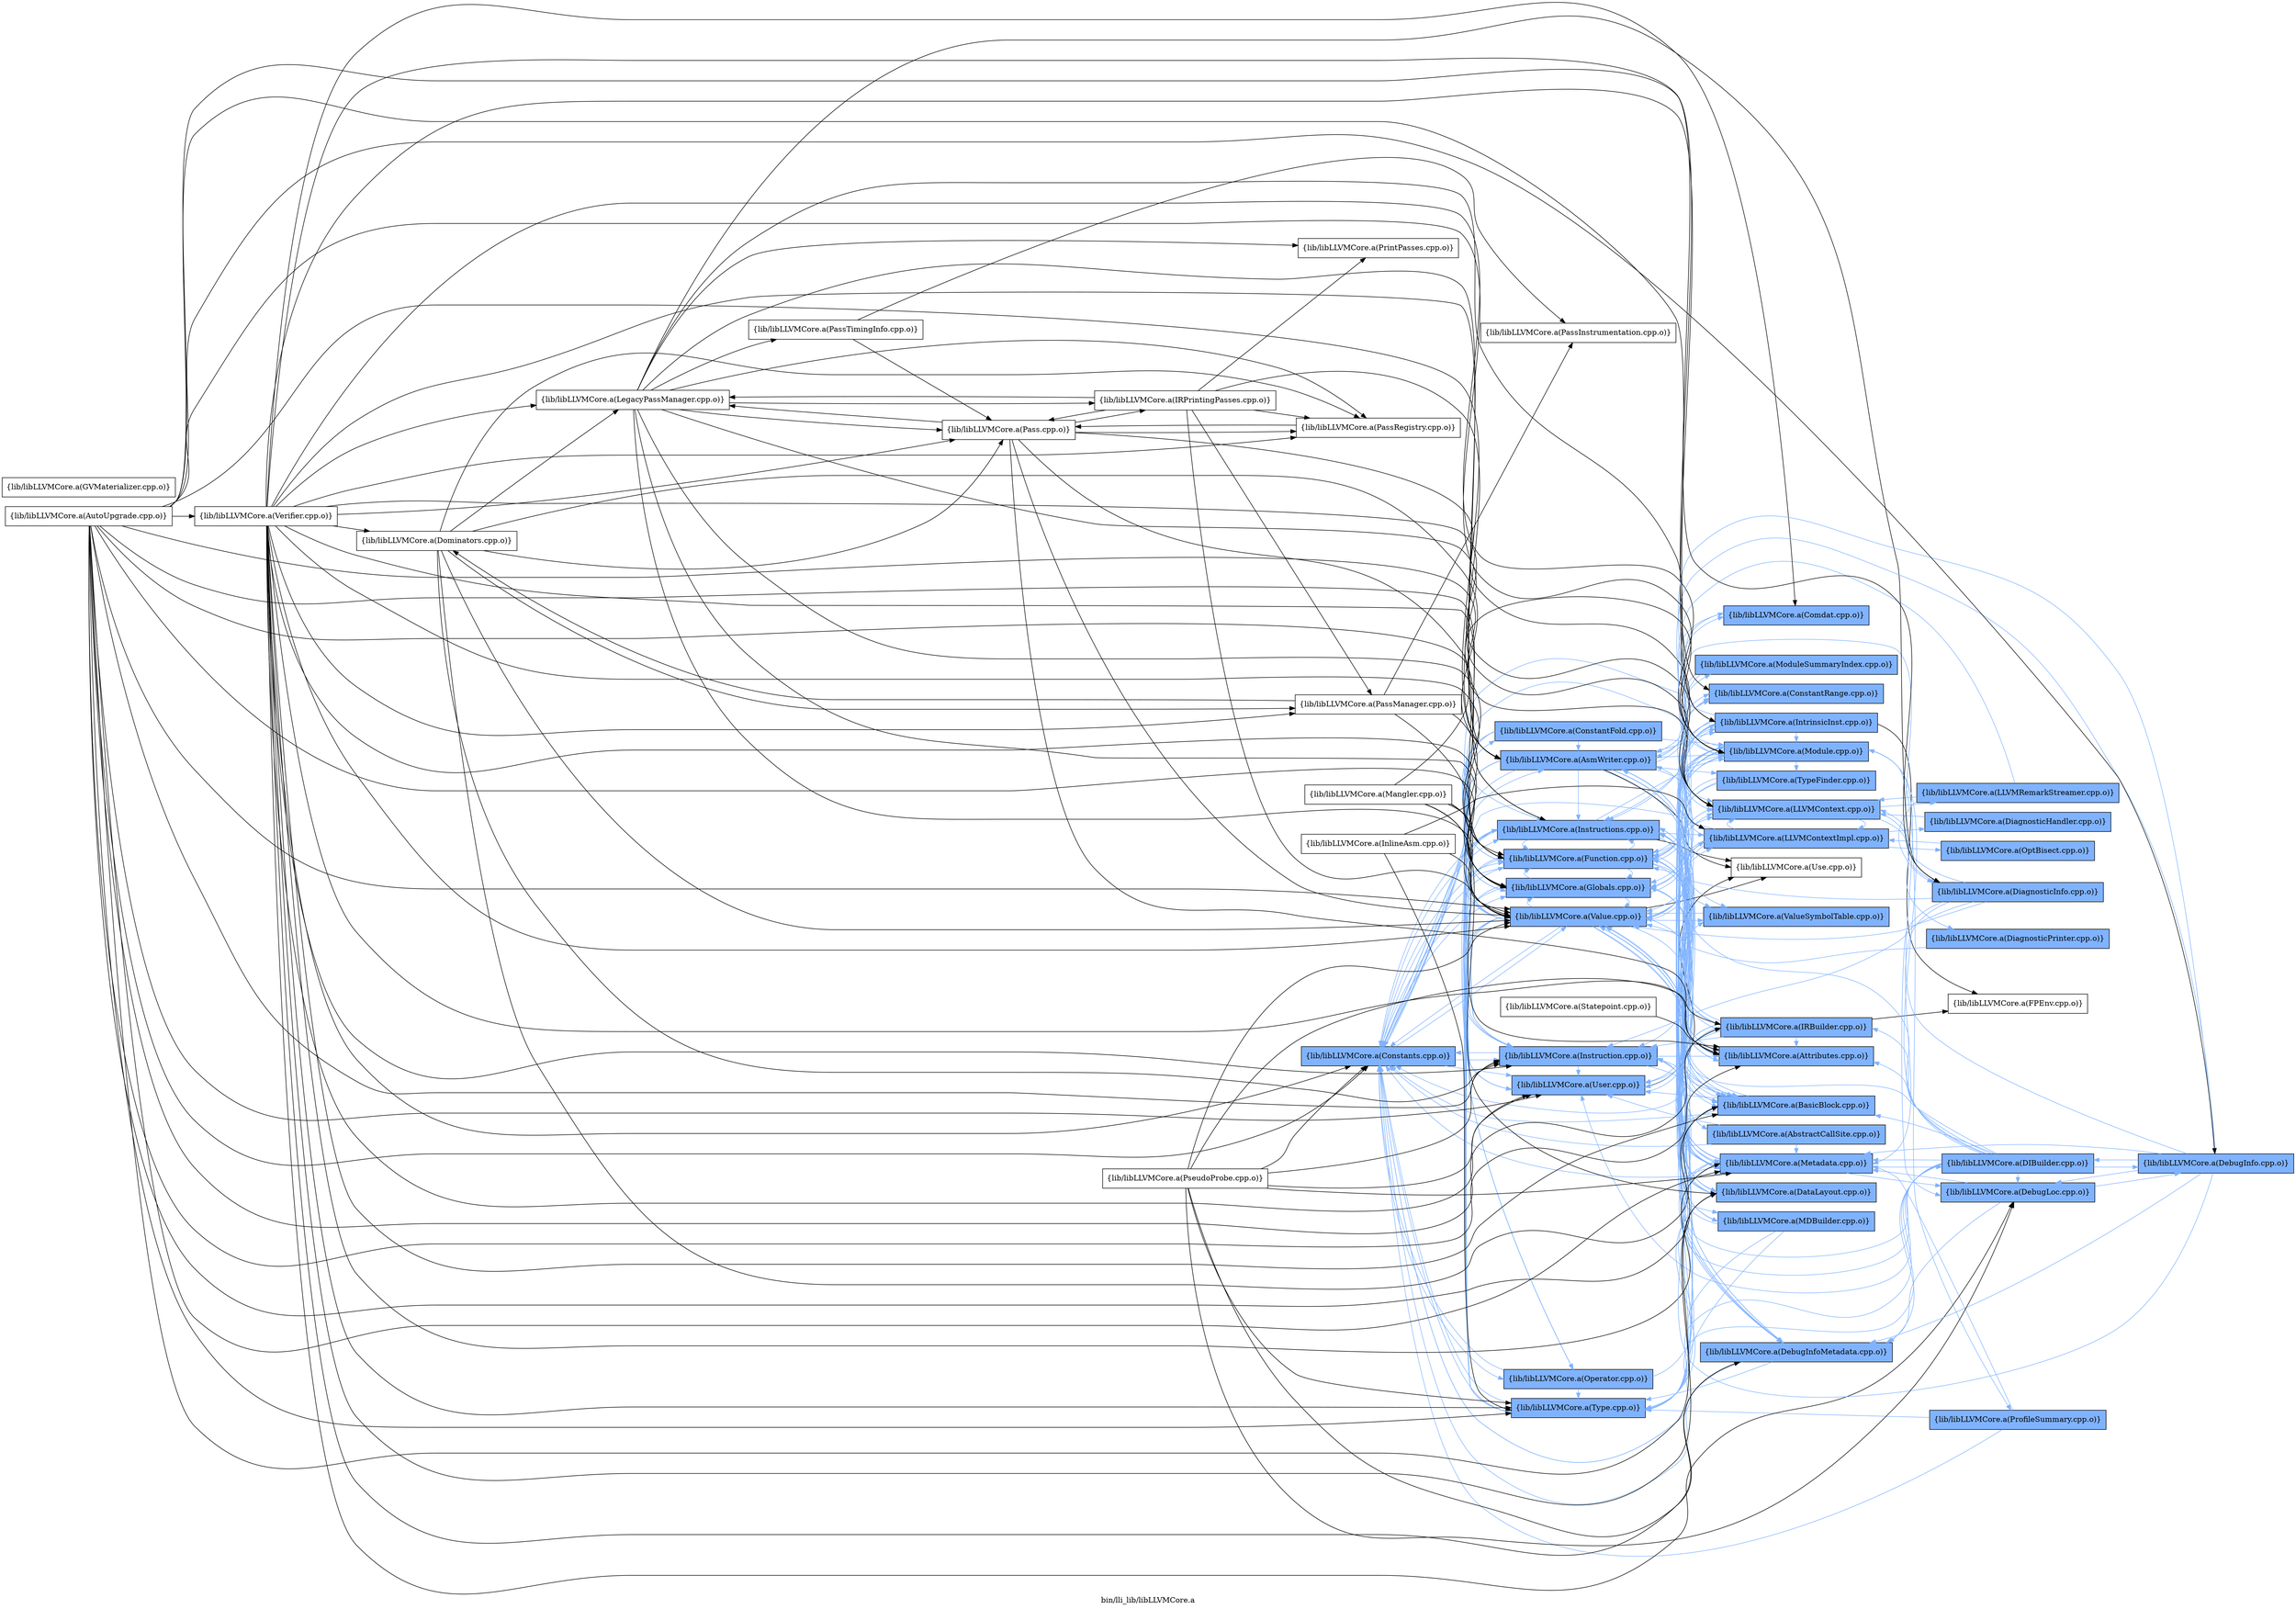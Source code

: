 digraph "bin/lli_lib/libLLVMCore.a" {
	label="bin/lli_lib/libLLVMCore.a";
	rankdir=LR;
	{ rank=same; Node0x55ba2eb01c28;  }
	{ rank=same; Node0x55ba2eb00fa8; Node0x55ba2eb02948; Node0x55ba2eb09608; Node0x55ba2eafd128; Node0x55ba2eafb3c8; Node0x55ba2eafa608; Node0x55ba2eae9268; Node0x55ba2eb04a68; Node0x55ba2eb06098; Node0x55ba2eb068b8;  }
	{ rank=same; Node0x55ba2eaeb518; Node0x55ba2eb000a8; Node0x55ba2eb04158; Node0x55ba2eb05148; Node0x55ba2eb04978; Node0x55ba2eafc598; Node0x55ba2eaf9988; Node0x55ba2eaf8c18; Node0x55ba2eae78c8; Node0x55ba2eaea6b8; Node0x55ba2eb0bf48; Node0x55ba2eb01ef8; Node0x55ba2eb057d8; Node0x55ba2eae98f8; Node0x55ba2eb05198; Node0x55ba2eb05878; Node0x55ba2eafc8b8; Node0x55ba2eaf8718;  }
	{ rank=same; Node0x55ba2eb09568; Node0x55ba2eafadd8; Node0x55ba2eb03258; Node0x55ba2eaf9348; Node0x55ba2eae8908; Node0x55ba2eb00d28; Node0x55ba2eb03e38; Node0x55ba2eae9128; Node0x55ba2eae9ee8;  }
	{ rank=same; Node0x55ba2eb01c28;  }
	{ rank=same; Node0x55ba2eb00fa8; Node0x55ba2eb02948; Node0x55ba2eb09608; Node0x55ba2eafd128; Node0x55ba2eafb3c8; Node0x55ba2eafa608; Node0x55ba2eae9268; Node0x55ba2eb04a68; Node0x55ba2eb06098; Node0x55ba2eb068b8;  }
	{ rank=same; Node0x55ba2eaeb518; Node0x55ba2eb000a8; Node0x55ba2eb04158; Node0x55ba2eb05148; Node0x55ba2eb04978; Node0x55ba2eafc598; Node0x55ba2eaf9988; Node0x55ba2eaf8c18; Node0x55ba2eae78c8; Node0x55ba2eaea6b8; Node0x55ba2eb0bf48; Node0x55ba2eb01ef8; Node0x55ba2eb057d8; Node0x55ba2eae98f8; Node0x55ba2eb05198; Node0x55ba2eb05878; Node0x55ba2eafc8b8; Node0x55ba2eaf8718;  }
	{ rank=same; Node0x55ba2eb09568; Node0x55ba2eafadd8; Node0x55ba2eb03258; Node0x55ba2eaf9348; Node0x55ba2eae8908; Node0x55ba2eb00d28; Node0x55ba2eb03e38; Node0x55ba2eae9128; Node0x55ba2eae9ee8;  }

	Node0x55ba2eb01c28 [shape=record,shape=box,group=1,style=filled,fillcolor="0.600000 0.5 1",label="{lib/libLLVMCore.a(Constants.cpp.o)}"];
	Node0x55ba2eb01c28 -> Node0x55ba2eb00fa8[color="0.600000 0.5 1"];
	Node0x55ba2eb01c28 -> Node0x55ba2eb02948[color="0.600000 0.5 1"];
	Node0x55ba2eb01c28 -> Node0x55ba2eb09608[color="0.600000 0.5 1"];
	Node0x55ba2eb01c28 -> Node0x55ba2eafd128[color="0.600000 0.5 1"];
	Node0x55ba2eb01c28 -> Node0x55ba2eafb3c8[color="0.600000 0.5 1"];
	Node0x55ba2eb01c28 -> Node0x55ba2eafa608[color="0.600000 0.5 1"];
	Node0x55ba2eb01c28 -> Node0x55ba2eae9268[color="0.600000 0.5 1"];
	Node0x55ba2eb01c28 -> Node0x55ba2eb04a68[color="0.600000 0.5 1"];
	Node0x55ba2eb01c28 -> Node0x55ba2eb06098[color="0.600000 0.5 1"];
	Node0x55ba2eb01c28 -> Node0x55ba2eb068b8[color="0.600000 0.5 1"];
	Node0x55ba2eb000a8 [shape=record,shape=box,group=1,style=filled,fillcolor="0.600000 0.5 1",label="{lib/libLLVMCore.a(DataLayout.cpp.o)}"];
	Node0x55ba2eb000a8 -> Node0x55ba2eafd128[color="0.600000 0.5 1"];
	Node0x55ba2eb000a8 -> Node0x55ba2eaeb518[color="0.600000 0.5 1"];
	Node0x55ba2eb000a8 -> Node0x55ba2eb04a68[color="0.600000 0.5 1"];
	Node0x55ba2eb02948 [shape=record,shape=box,group=1,style=filled,fillcolor="0.600000 0.5 1",label="{lib/libLLVMCore.a(Function.cpp.o)}"];
	Node0x55ba2eb02948 -> Node0x55ba2eb01c28[color="0.600000 0.5 1"];
	Node0x55ba2eb02948 -> Node0x55ba2eb000a8[color="0.600000 0.5 1"];
	Node0x55ba2eb02948 -> Node0x55ba2eb04158[color="0.600000 0.5 1"];
	Node0x55ba2eb02948 -> Node0x55ba2eb05148[color="0.600000 0.5 1"];
	Node0x55ba2eb02948 -> Node0x55ba2eb04978[color="0.600000 0.5 1"];
	Node0x55ba2eb02948 -> Node0x55ba2eafc598[color="0.600000 0.5 1"];
	Node0x55ba2eb02948 -> Node0x55ba2eafd128[color="0.600000 0.5 1"];
	Node0x55ba2eb02948 -> Node0x55ba2eafa608[color="0.600000 0.5 1"];
	Node0x55ba2eb02948 -> Node0x55ba2eaf9988[color="0.600000 0.5 1"];
	Node0x55ba2eb02948 -> Node0x55ba2eaf8c18[color="0.600000 0.5 1"];
	Node0x55ba2eb02948 -> Node0x55ba2eae78c8[color="0.600000 0.5 1"];
	Node0x55ba2eb02948 -> Node0x55ba2eaea6b8[color="0.600000 0.5 1"];
	Node0x55ba2eb02948 -> Node0x55ba2eaeb518[color="0.600000 0.5 1"];
	Node0x55ba2eb02948 -> Node0x55ba2eb04a68[color="0.600000 0.5 1"];
	Node0x55ba2eb02948 -> Node0x55ba2eb06098[color="0.600000 0.5 1"];
	Node0x55ba2eb02948 -> Node0x55ba2eb068b8[color="0.600000 0.5 1"];
	Node0x55ba2eb02948 -> Node0x55ba2eb0bf48[color="0.600000 0.5 1"];
	Node0x55ba2eb09608 [shape=record,shape=box,group=1,style=filled,fillcolor="0.600000 0.5 1",label="{lib/libLLVMCore.a(AsmWriter.cpp.o)}"];
	Node0x55ba2eb09608 -> Node0x55ba2eb01ef8[color="0.600000 0.5 1"];
	Node0x55ba2eb09608 -> Node0x55ba2eb01c28[color="0.600000 0.5 1"];
	Node0x55ba2eb09608 -> Node0x55ba2eb04158[color="0.600000 0.5 1"];
	Node0x55ba2eb09608 -> Node0x55ba2eb02948[color="0.600000 0.5 1"];
	Node0x55ba2eb09608 -> Node0x55ba2eb05148[color="0.600000 0.5 1"];
	Node0x55ba2eb09608 -> Node0x55ba2eb04978[color="0.600000 0.5 1"];
	Node0x55ba2eb09608 -> Node0x55ba2eb057d8[color="0.600000 0.5 1"];
	Node0x55ba2eb09608 -> Node0x55ba2eafd128[color="0.600000 0.5 1"];
	Node0x55ba2eb09608 -> Node0x55ba2eafb3c8[color="0.600000 0.5 1"];
	Node0x55ba2eb09608 -> Node0x55ba2eafa608[color="0.600000 0.5 1"];
	Node0x55ba2eb09608 -> Node0x55ba2eaf9988[color="0.600000 0.5 1"];
	Node0x55ba2eb09608 -> Node0x55ba2eaf8c18[color="0.600000 0.5 1"];
	Node0x55ba2eb09608 -> Node0x55ba2eaea6b8[color="0.600000 0.5 1"];
	Node0x55ba2eb09608 -> Node0x55ba2eaeb518[color="0.600000 0.5 1"];
	Node0x55ba2eb09608 -> Node0x55ba2eae98f8[color="0.600000 0.5 1"];
	Node0x55ba2eb09608 -> Node0x55ba2eae9268[color="0.600000 0.5 1"];
	Node0x55ba2eb09608 -> Node0x55ba2eb04a68[color="0.600000 0.5 1"];
	Node0x55ba2eb09608 -> Node0x55ba2eb05198[color="0.600000 0.5 1"];
	Node0x55ba2eb09608 -> Node0x55ba2eb05878;
	Node0x55ba2eb09608 -> Node0x55ba2eb06098[color="0.600000 0.5 1"];
	Node0x55ba2eb09608 -> Node0x55ba2eb068b8[color="0.600000 0.5 1"];
	Node0x55ba2eb04978 [shape=record,shape=box,group=1,style=filled,fillcolor="0.600000 0.5 1",label="{lib/libLLVMCore.a(BasicBlock.cpp.o)}"];
	Node0x55ba2eb04978 -> Node0x55ba2eb01c28[color="0.600000 0.5 1"];
	Node0x55ba2eb04978 -> Node0x55ba2eafb3c8[color="0.600000 0.5 1"];
	Node0x55ba2eb04978 -> Node0x55ba2eafa608[color="0.600000 0.5 1"];
	Node0x55ba2eb04978 -> Node0x55ba2eaea6b8[color="0.600000 0.5 1"];
	Node0x55ba2eb04978 -> Node0x55ba2eb04a68[color="0.600000 0.5 1"];
	Node0x55ba2eb04978 -> Node0x55ba2eb06098[color="0.600000 0.5 1"];
	Node0x55ba2eb04978 -> Node0x55ba2eb068b8[color="0.600000 0.5 1"];
	Node0x55ba2eb04978 -> Node0x55ba2eb0bf48[color="0.600000 0.5 1"];
	Node0x55ba2eafd128 [shape=record,shape=box,group=1,style=filled,fillcolor="0.600000 0.5 1",label="{lib/libLLVMCore.a(Globals.cpp.o)}"];
	Node0x55ba2eafd128 -> Node0x55ba2eb01ef8[color="0.600000 0.5 1"];
	Node0x55ba2eafd128 -> Node0x55ba2eb01c28[color="0.600000 0.5 1"];
	Node0x55ba2eafd128 -> Node0x55ba2eb02948[color="0.600000 0.5 1"];
	Node0x55ba2eafd128 -> Node0x55ba2eaea6b8[color="0.600000 0.5 1"];
	Node0x55ba2eafd128 -> Node0x55ba2eaeb518[color="0.600000 0.5 1"];
	Node0x55ba2eafd128 -> Node0x55ba2eb04a68[color="0.600000 0.5 1"];
	Node0x55ba2eafd128 -> Node0x55ba2eb06098[color="0.600000 0.5 1"];
	Node0x55ba2eafd128 -> Node0x55ba2eb068b8[color="0.600000 0.5 1"];
	Node0x55ba2eafc8b8 [shape=record,shape=box,group=1,style=filled,fillcolor="0.600000 0.5 1",label="{lib/libLLVMCore.a(IRBuilder.cpp.o)}"];
	Node0x55ba2eafc8b8 -> Node0x55ba2eb01c28[color="0.600000 0.5 1"];
	Node0x55ba2eafc8b8 -> Node0x55ba2eb000a8[color="0.600000 0.5 1"];
	Node0x55ba2eafc8b8 -> Node0x55ba2eb02948[color="0.600000 0.5 1"];
	Node0x55ba2eafc8b8 -> Node0x55ba2eb05148[color="0.600000 0.5 1"];
	Node0x55ba2eafc8b8 -> Node0x55ba2eb04978[color="0.600000 0.5 1"];
	Node0x55ba2eafc8b8 -> Node0x55ba2eafd128[color="0.600000 0.5 1"];
	Node0x55ba2eafc8b8 -> Node0x55ba2eafadd8;
	Node0x55ba2eafc8b8 -> Node0x55ba2eafb3c8[color="0.600000 0.5 1"];
	Node0x55ba2eafc8b8 -> Node0x55ba2eafa608[color="0.600000 0.5 1"];
	Node0x55ba2eafc8b8 -> Node0x55ba2eaea6b8[color="0.600000 0.5 1"];
	Node0x55ba2eafc8b8 -> Node0x55ba2eb04a68[color="0.600000 0.5 1"];
	Node0x55ba2eafc8b8 -> Node0x55ba2eb06098[color="0.600000 0.5 1"];
	Node0x55ba2eafc8b8 -> Node0x55ba2eb068b8[color="0.600000 0.5 1"];
	Node0x55ba2eafa608 [shape=record,shape=box,group=1,style=filled,fillcolor="0.600000 0.5 1",label="{lib/libLLVMCore.a(Instructions.cpp.o)}"];
	Node0x55ba2eafa608 -> Node0x55ba2eb01c28[color="0.600000 0.5 1"];
	Node0x55ba2eafa608 -> Node0x55ba2eb000a8[color="0.600000 0.5 1"];
	Node0x55ba2eafa608 -> Node0x55ba2eb02948[color="0.600000 0.5 1"];
	Node0x55ba2eafa608 -> Node0x55ba2eb05148[color="0.600000 0.5 1"];
	Node0x55ba2eafa608 -> Node0x55ba2eb04978[color="0.600000 0.5 1"];
	Node0x55ba2eafa608 -> Node0x55ba2eafc8b8[color="0.600000 0.5 1"];
	Node0x55ba2eafa608 -> Node0x55ba2eafb3c8[color="0.600000 0.5 1"];
	Node0x55ba2eafa608 -> Node0x55ba2eaf8718[color="0.600000 0.5 1"];
	Node0x55ba2eafa608 -> Node0x55ba2eae78c8[color="0.600000 0.5 1"];
	Node0x55ba2eafa608 -> Node0x55ba2eaea6b8[color="0.600000 0.5 1"];
	Node0x55ba2eafa608 -> Node0x55ba2eaeb518[color="0.600000 0.5 1"];
	Node0x55ba2eafa608 -> Node0x55ba2eae9268[color="0.600000 0.5 1"];
	Node0x55ba2eafa608 -> Node0x55ba2eb04a68[color="0.600000 0.5 1"];
	Node0x55ba2eafa608 -> Node0x55ba2eb05878;
	Node0x55ba2eafa608 -> Node0x55ba2eb06098[color="0.600000 0.5 1"];
	Node0x55ba2eafa608 -> Node0x55ba2eb068b8[color="0.600000 0.5 1"];
	Node0x55ba2eaf8c18 [shape=record,shape=box,group=1,style=filled,fillcolor="0.600000 0.5 1",label="{lib/libLLVMCore.a(LLVMContext.cpp.o)}"];
	Node0x55ba2eaf8c18 -> Node0x55ba2eb03258[color="0.600000 0.5 1"];
	Node0x55ba2eaf8c18 -> Node0x55ba2eaf9348[color="0.600000 0.5 1"];
	Node0x55ba2eaf8c18 -> Node0x55ba2eaf8718[color="0.600000 0.5 1"];
	Node0x55ba2eaf8c18 -> Node0x55ba2eae8908[color="0.600000 0.5 1"];
	Node0x55ba2eaea6b8 [shape=record,shape=box,group=1,style=filled,fillcolor="0.600000 0.5 1",label="{lib/libLLVMCore.a(Metadata.cpp.o)}"];
	Node0x55ba2eaea6b8 -> Node0x55ba2eb01ef8[color="0.600000 0.5 1"];
	Node0x55ba2eaea6b8 -> Node0x55ba2eb01c28[color="0.600000 0.5 1"];
	Node0x55ba2eaea6b8 -> Node0x55ba2eb00d28[color="0.600000 0.5 1"];
	Node0x55ba2eaea6b8 -> Node0x55ba2eb04158[color="0.600000 0.5 1"];
	Node0x55ba2eaea6b8 -> Node0x55ba2eb03e38[color="0.600000 0.5 1"];
	Node0x55ba2eaea6b8 -> Node0x55ba2eb09608[color="0.600000 0.5 1"];
	Node0x55ba2eaea6b8 -> Node0x55ba2eaf8c18[color="0.600000 0.5 1"];
	Node0x55ba2eaea6b8 -> Node0x55ba2eaf8718[color="0.600000 0.5 1"];
	Node0x55ba2eaea6b8 -> Node0x55ba2eae78c8[color="0.600000 0.5 1"];
	Node0x55ba2eaea6b8 -> Node0x55ba2eaeb518[color="0.600000 0.5 1"];
	Node0x55ba2eaea6b8 -> Node0x55ba2eb04a68[color="0.600000 0.5 1"];
	Node0x55ba2eaea6b8 -> Node0x55ba2eb068b8[color="0.600000 0.5 1"];
	Node0x55ba2eaeb518 [shape=record,shape=box,group=1,style=filled,fillcolor="0.600000 0.5 1",label="{lib/libLLVMCore.a(Module.cpp.o)}"];
	Node0x55ba2eaeb518 -> Node0x55ba2eb01c28[color="0.600000 0.5 1"];
	Node0x55ba2eaeb518 -> Node0x55ba2eb000a8[color="0.600000 0.5 1"];
	Node0x55ba2eaeb518 -> Node0x55ba2eb02948[color="0.600000 0.5 1"];
	Node0x55ba2eaeb518 -> Node0x55ba2eb057d8[color="0.600000 0.5 1"];
	Node0x55ba2eaeb518 -> Node0x55ba2eafd128[color="0.600000 0.5 1"];
	Node0x55ba2eaeb518 -> Node0x55ba2eaf8c18[color="0.600000 0.5 1"];
	Node0x55ba2eaeb518 -> Node0x55ba2eaea6b8[color="0.600000 0.5 1"];
	Node0x55ba2eaeb518 -> Node0x55ba2eb09568[color="0.600000 0.5 1"];
	Node0x55ba2eaeb518 -> Node0x55ba2eb04a68[color="0.600000 0.5 1"];
	Node0x55ba2eaeb518 -> Node0x55ba2eb05198[color="0.600000 0.5 1"];
	Node0x55ba2eaeb518 -> Node0x55ba2eb06098[color="0.600000 0.5 1"];
	Node0x55ba2eaeb518 -> Node0x55ba2eb068b8[color="0.600000 0.5 1"];
	Node0x55ba2eaeb518 -> Node0x55ba2eb0bf48[color="0.600000 0.5 1"];
	Node0x55ba2eb04a68 [shape=record,shape=box,group=1,style=filled,fillcolor="0.600000 0.5 1",label="{lib/libLLVMCore.a(Type.cpp.o)}"];
	Node0x55ba2eb04a68 -> Node0x55ba2eb01c28[color="0.600000 0.5 1"];
	Node0x55ba2eb06098 [shape=record,shape=box,group=1,style=filled,fillcolor="0.600000 0.5 1",label="{lib/libLLVMCore.a(User.cpp.o)}"];
	Node0x55ba2eb06098 -> Node0x55ba2eaf9988[color="0.600000 0.5 1"];
	Node0x55ba2eb06098 -> Node0x55ba2eb05878;
	Node0x55ba2eb068b8 [shape=record,shape=box,group=1,style=filled,fillcolor="0.600000 0.5 1",label="{lib/libLLVMCore.a(Value.cpp.o)}"];
	Node0x55ba2eb068b8 -> Node0x55ba2eb01c28[color="0.600000 0.5 1"];
	Node0x55ba2eb068b8 -> Node0x55ba2eb000a8[color="0.600000 0.5 1"];
	Node0x55ba2eb068b8 -> Node0x55ba2eb02948[color="0.600000 0.5 1"];
	Node0x55ba2eb068b8 -> Node0x55ba2eb05148[color="0.600000 0.5 1"];
	Node0x55ba2eb068b8 -> Node0x55ba2eb04978[color="0.600000 0.5 1"];
	Node0x55ba2eb068b8 -> Node0x55ba2eafd128[color="0.600000 0.5 1"];
	Node0x55ba2eb068b8 -> Node0x55ba2eafb3c8[color="0.600000 0.5 1"];
	Node0x55ba2eb068b8 -> Node0x55ba2eafa608[color="0.600000 0.5 1"];
	Node0x55ba2eb068b8 -> Node0x55ba2eaf8c18[color="0.600000 0.5 1"];
	Node0x55ba2eb068b8 -> Node0x55ba2eaf8718[color="0.600000 0.5 1"];
	Node0x55ba2eb068b8 -> Node0x55ba2eaea6b8[color="0.600000 0.5 1"];
	Node0x55ba2eb068b8 -> Node0x55ba2eae9268[color="0.600000 0.5 1"];
	Node0x55ba2eb068b8 -> Node0x55ba2eb04a68[color="0.600000 0.5 1"];
	Node0x55ba2eb068b8 -> Node0x55ba2eb05878;
	Node0x55ba2eb068b8 -> Node0x55ba2eb06098[color="0.600000 0.5 1"];
	Node0x55ba2eb068b8 -> Node0x55ba2eb0bf48[color="0.600000 0.5 1"];
	Node0x55ba2eb0b778 [shape=record,shape=box,group=0,label="{lib/libLLVMCore.a(Verifier.cpp.o)}"];
	Node0x55ba2eb0b778 -> Node0x55ba2eb01ef8;
	Node0x55ba2eb0b778 -> Node0x55ba2eb01c28;
	Node0x55ba2eb0b778 -> Node0x55ba2eb000a8;
	Node0x55ba2eb0b778 -> Node0x55ba2eb04158;
	Node0x55ba2eb0b778 -> Node0x55ba2eb03e38;
	Node0x55ba2eb0b778 -> Node0x55ba2eb02bc8;
	Node0x55ba2eb0b778 -> Node0x55ba2eb02948;
	Node0x55ba2eb0b778 -> Node0x55ba2eb09608;
	Node0x55ba2eb0b778 -> Node0x55ba2eb05148;
	Node0x55ba2eb0b778 -> Node0x55ba2eb04978;
	Node0x55ba2eb0b778 -> Node0x55ba2eb057d8;
	Node0x55ba2eb0b778 -> Node0x55ba2eafd128;
	Node0x55ba2eb0b778 -> Node0x55ba2eafb3c8;
	Node0x55ba2eb0b778 -> Node0x55ba2eafa608;
	Node0x55ba2eb0b778 -> Node0x55ba2eaf9988;
	Node0x55ba2eb0b778 -> Node0x55ba2eaf8c18;
	Node0x55ba2eb0b778 -> Node0x55ba2eae6c48;
	Node0x55ba2eb0b778 -> Node0x55ba2eaea6b8;
	Node0x55ba2eb0b778 -> Node0x55ba2eaeb518;
	Node0x55ba2eb0b778 -> Node0x55ba2eb0bae8;
	Node0x55ba2eb0b778 -> Node0x55ba2eaee268;
	Node0x55ba2eb0b778 -> Node0x55ba2eb07e98;
	Node0x55ba2eb0b778 -> Node0x55ba2eb04a68;
	Node0x55ba2eb0b778 -> Node0x55ba2eb06098;
	Node0x55ba2eb0b778 -> Node0x55ba2eb068b8;
	Node0x55ba2eb05148 [shape=record,shape=box,group=1,style=filled,fillcolor="0.600000 0.5 1",label="{lib/libLLVMCore.a(Attributes.cpp.o)}"];
	Node0x55ba2eb05148 -> Node0x55ba2eb02948[color="0.600000 0.5 1"];
	Node0x55ba2eb05148 -> Node0x55ba2eb09608[color="0.600000 0.5 1"];
	Node0x55ba2eae6c48 [shape=record,shape=box,group=0,label="{lib/libLLVMCore.a(LegacyPassManager.cpp.o)}"];
	Node0x55ba2eae6c48 -> Node0x55ba2eb03258;
	Node0x55ba2eae6c48 -> Node0x55ba2eb02948;
	Node0x55ba2eae6c48 -> Node0x55ba2eb09608;
	Node0x55ba2eae6c48 -> Node0x55ba2eafd128;
	Node0x55ba2eae6c48 -> Node0x55ba2eafbaf8;
	Node0x55ba2eae6c48 -> Node0x55ba2eaf8c18;
	Node0x55ba2eae6c48 -> Node0x55ba2eaeb518;
	Node0x55ba2eae6c48 -> Node0x55ba2eb0bae8;
	Node0x55ba2eae6c48 -> Node0x55ba2eb07e98;
	Node0x55ba2eae6c48 -> Node0x55ba2eb08578;
	Node0x55ba2eae6c48 -> Node0x55ba2eb08de8;
	Node0x55ba2eae6c48 -> Node0x55ba2eb068b8;
	Node0x55ba2eb0bae8 [shape=record,shape=box,group=0,label="{lib/libLLVMCore.a(Pass.cpp.o)}"];
	Node0x55ba2eb0bae8 -> Node0x55ba2eb02948;
	Node0x55ba2eb0bae8 -> Node0x55ba2eb05148;
	Node0x55ba2eb0bae8 -> Node0x55ba2eafbaf8;
	Node0x55ba2eb0bae8 -> Node0x55ba2eaf8c18;
	Node0x55ba2eb0bae8 -> Node0x55ba2eae6c48;
	Node0x55ba2eb0bae8 -> Node0x55ba2eb07e98;
	Node0x55ba2eb0bae8 -> Node0x55ba2eb068b8;
	Node0x55ba2eb07e98 [shape=record,shape=box,group=0,label="{lib/libLLVMCore.a(PassRegistry.cpp.o)}"];
	Node0x55ba2eb07e98 -> Node0x55ba2eb0bae8;
	Node0x55ba2eb04158 [shape=record,shape=box,group=1,style=filled,fillcolor="0.600000 0.5 1",label="{lib/libLLVMCore.a(DebugInfoMetadata.cpp.o)}"];
	Node0x55ba2eb04158 -> Node0x55ba2eb01c28[color="0.600000 0.5 1"];
	Node0x55ba2eb04158 -> Node0x55ba2eaf8c18[color="0.600000 0.5 1"];
	Node0x55ba2eb04158 -> Node0x55ba2eaf8718[color="0.600000 0.5 1"];
	Node0x55ba2eb04158 -> Node0x55ba2eaea6b8[color="0.600000 0.5 1"];
	Node0x55ba2eb04158 -> Node0x55ba2eb04a68[color="0.600000 0.5 1"];
	Node0x55ba2eb03e38 [shape=record,shape=box,group=1,style=filled,fillcolor="0.600000 0.5 1",label="{lib/libLLVMCore.a(DebugLoc.cpp.o)}"];
	Node0x55ba2eb03e38 -> Node0x55ba2eaffbf8[color="0.600000 0.5 1"];
	Node0x55ba2eb03e38 -> Node0x55ba2eb04158[color="0.600000 0.5 1"];
	Node0x55ba2eb03e38 -> Node0x55ba2eaea6b8[color="0.600000 0.5 1"];
	Node0x55ba2eb03258 [shape=record,shape=box,group=1,style=filled,fillcolor="0.600000 0.5 1",label="{lib/libLLVMCore.a(DiagnosticInfo.cpp.o)}"];
	Node0x55ba2eb03258 -> Node0x55ba2eb03e38[color="0.600000 0.5 1"];
	Node0x55ba2eb03258 -> Node0x55ba2eb02948[color="0.600000 0.5 1"];
	Node0x55ba2eb03258 -> Node0x55ba2eb09608[color="0.600000 0.5 1"];
	Node0x55ba2eb03258 -> Node0x55ba2eafb3c8[color="0.600000 0.5 1"];
	Node0x55ba2eb03258 -> Node0x55ba2eaf8c18[color="0.600000 0.5 1"];
	Node0x55ba2eb03258 -> Node0x55ba2eaea6b8[color="0.600000 0.5 1"];
	Node0x55ba2eb03258 -> Node0x55ba2eb068b8[color="0.600000 0.5 1"];
	Node0x55ba2eb02bc8 [shape=record,shape=box,group=0,label="{lib/libLLVMCore.a(Dominators.cpp.o)}"];
	Node0x55ba2eb02bc8 -> Node0x55ba2eb09608;
	Node0x55ba2eb02bc8 -> Node0x55ba2eb04978;
	Node0x55ba2eb02bc8 -> Node0x55ba2eafb3c8;
	Node0x55ba2eb02bc8 -> Node0x55ba2eae6c48;
	Node0x55ba2eb02bc8 -> Node0x55ba2eb0bae8;
	Node0x55ba2eb02bc8 -> Node0x55ba2eaee268;
	Node0x55ba2eb02bc8 -> Node0x55ba2eb07e98;
	Node0x55ba2eb02bc8 -> Node0x55ba2eb068b8;
	Node0x55ba2eb08de8 [shape=record,shape=box,group=0,label="{lib/libLLVMCore.a(PrintPasses.cpp.o)}"];
	Node0x55ba2eb08578 [shape=record,shape=box,group=0,label="{lib/libLLVMCore.a(PassTimingInfo.cpp.o)}"];
	Node0x55ba2eb08578 -> Node0x55ba2eb0bae8;
	Node0x55ba2eb08578 -> Node0x55ba2eb077b8;
	Node0x55ba2eafbaf8 [shape=record,shape=box,group=0,label="{lib/libLLVMCore.a(IRPrintingPasses.cpp.o)}"];
	Node0x55ba2eafbaf8 -> Node0x55ba2eb09608;
	Node0x55ba2eafbaf8 -> Node0x55ba2eae6c48;
	Node0x55ba2eafbaf8 -> Node0x55ba2eb0bae8;
	Node0x55ba2eafbaf8 -> Node0x55ba2eaee268;
	Node0x55ba2eafbaf8 -> Node0x55ba2eb07e98;
	Node0x55ba2eafbaf8 -> Node0x55ba2eb08de8;
	Node0x55ba2eafbaf8 -> Node0x55ba2eb068b8;
	Node0x55ba2eafb3c8 [shape=record,shape=box,group=1,style=filled,fillcolor="0.600000 0.5 1",label="{lib/libLLVMCore.a(Instruction.cpp.o)}"];
	Node0x55ba2eafb3c8 -> Node0x55ba2eb01c28[color="0.600000 0.5 1"];
	Node0x55ba2eafb3c8 -> Node0x55ba2eb05148[color="0.600000 0.5 1"];
	Node0x55ba2eafb3c8 -> Node0x55ba2eb04978[color="0.600000 0.5 1"];
	Node0x55ba2eafb3c8 -> Node0x55ba2eafa608[color="0.600000 0.5 1"];
	Node0x55ba2eafb3c8 -> Node0x55ba2eaea6b8[color="0.600000 0.5 1"];
	Node0x55ba2eafb3c8 -> Node0x55ba2eb06098[color="0.600000 0.5 1"];
	Node0x55ba2eafb3c8 -> Node0x55ba2eb068b8[color="0.600000 0.5 1"];
	Node0x55ba2eaf9988 [shape=record,shape=box,group=1,style=filled,fillcolor="0.600000 0.5 1",label="{lib/libLLVMCore.a(IntrinsicInst.cpp.o)}"];
	Node0x55ba2eaf9988 -> Node0x55ba2eb01c28[color="0.600000 0.5 1"];
	Node0x55ba2eaf9988 -> Node0x55ba2eb000a8[color="0.600000 0.5 1"];
	Node0x55ba2eaf9988 -> Node0x55ba2eb04158[color="0.600000 0.5 1"];
	Node0x55ba2eaf9988 -> Node0x55ba2eb04978[color="0.600000 0.5 1"];
	Node0x55ba2eaf9988 -> Node0x55ba2eafadd8;
	Node0x55ba2eaf9988 -> Node0x55ba2eafb3c8[color="0.600000 0.5 1"];
	Node0x55ba2eaf9988 -> Node0x55ba2eafa608[color="0.600000 0.5 1"];
	Node0x55ba2eaf9988 -> Node0x55ba2eaea6b8[color="0.600000 0.5 1"];
	Node0x55ba2eaf9988 -> Node0x55ba2eaeb518[color="0.600000 0.5 1"];
	Node0x55ba2eaf9988 -> Node0x55ba2eb04a68[color="0.600000 0.5 1"];
	Node0x55ba2eaf9988 -> Node0x55ba2eb06098[color="0.600000 0.5 1"];
	Node0x55ba2eaf9988 -> Node0x55ba2eb068b8[color="0.600000 0.5 1"];
	Node0x55ba2eae78c8 [shape=record,shape=box,group=1,style=filled,fillcolor="0.600000 0.5 1",label="{lib/libLLVMCore.a(MDBuilder.cpp.o)}"];
	Node0x55ba2eae78c8 -> Node0x55ba2eb01c28[color="0.600000 0.5 1"];
	Node0x55ba2eae78c8 -> Node0x55ba2eaea6b8[color="0.600000 0.5 1"];
	Node0x55ba2eae78c8 -> Node0x55ba2eb04a68[color="0.600000 0.5 1"];
	Node0x55ba2eae78c8 -> Node0x55ba2eb068b8[color="0.600000 0.5 1"];
	Node0x55ba2eae9268 [shape=record,shape=box,group=1,style=filled,fillcolor="0.600000 0.5 1",label="{lib/libLLVMCore.a(Operator.cpp.o)}"];
	Node0x55ba2eae9268 -> Node0x55ba2eb01c28[color="0.600000 0.5 1"];
	Node0x55ba2eae9268 -> Node0x55ba2eb000a8[color="0.600000 0.5 1"];
	Node0x55ba2eae9268 -> Node0x55ba2eb04a68[color="0.600000 0.5 1"];
	Node0x55ba2eaee268 [shape=record,shape=box,group=0,label="{lib/libLLVMCore.a(PassManager.cpp.o)}"];
	Node0x55ba2eaee268 -> Node0x55ba2eb02bc8;
	Node0x55ba2eaee268 -> Node0x55ba2eafd128;
	Node0x55ba2eaee268 -> Node0x55ba2eb077b8;
	Node0x55ba2eaee268 -> Node0x55ba2eb068b8;
	Node0x55ba2eb05878 [shape=record,shape=box,group=0,label="{lib/libLLVMCore.a(Use.cpp.o)}"];
	Node0x55ba2eb00d28 [shape=record,shape=box,group=1,style=filled,fillcolor="0.600000 0.5 1",label="{lib/libLLVMCore.a(DIBuilder.cpp.o)}"];
	Node0x55ba2eb00d28 -> Node0x55ba2eb01c28[color="0.600000 0.5 1"];
	Node0x55ba2eb00d28 -> Node0x55ba2eaffbf8[color="0.600000 0.5 1"];
	Node0x55ba2eb00d28 -> Node0x55ba2eb04158[color="0.600000 0.5 1"];
	Node0x55ba2eb00d28 -> Node0x55ba2eb03e38[color="0.600000 0.5 1"];
	Node0x55ba2eb00d28 -> Node0x55ba2eb02948[color="0.600000 0.5 1"];
	Node0x55ba2eb00d28 -> Node0x55ba2eb05148[color="0.600000 0.5 1"];
	Node0x55ba2eb00d28 -> Node0x55ba2eb04978[color="0.600000 0.5 1"];
	Node0x55ba2eb00d28 -> Node0x55ba2eafc8b8[color="0.600000 0.5 1"];
	Node0x55ba2eb00d28 -> Node0x55ba2eafb3c8[color="0.600000 0.5 1"];
	Node0x55ba2eb00d28 -> Node0x55ba2eafa608[color="0.600000 0.5 1"];
	Node0x55ba2eb00d28 -> Node0x55ba2eaea6b8[color="0.600000 0.5 1"];
	Node0x55ba2eb00d28 -> Node0x55ba2eaeb518[color="0.600000 0.5 1"];
	Node0x55ba2eb00d28 -> Node0x55ba2eb04a68[color="0.600000 0.5 1"];
	Node0x55ba2eb00d28 -> Node0x55ba2eb06098[color="0.600000 0.5 1"];
	Node0x55ba2eb00d28 -> Node0x55ba2eb068b8[color="0.600000 0.5 1"];
	Node0x55ba2eaeaed8 [shape=record,shape=box,group=0,label="{lib/libLLVMCore.a(Mangler.cpp.o)}"];
	Node0x55ba2eaeaed8 -> Node0x55ba2eb000a8;
	Node0x55ba2eaeaed8 -> Node0x55ba2eb02948;
	Node0x55ba2eaeaed8 -> Node0x55ba2eb05148;
	Node0x55ba2eaeaed8 -> Node0x55ba2eafd128;
	Node0x55ba2eaeaed8 -> Node0x55ba2eaeb518;
	Node0x55ba2eaeaed8 -> Node0x55ba2eb068b8;
	Node0x55ba2eb01ef8 [shape=record,shape=box,group=1,style=filled,fillcolor="0.600000 0.5 1",label="{lib/libLLVMCore.a(ConstantRange.cpp.o)}"];
	Node0x55ba2eb01ef8 -> Node0x55ba2eafa608[color="0.600000 0.5 1"];
	Node0x55ba2eb057d8 [shape=record,shape=box,group=1,style=filled,fillcolor="0.600000 0.5 1",label="{lib/libLLVMCore.a(Comdat.cpp.o)}"];
	Node0x55ba2eb057d8 -> Node0x55ba2eaeb518[color="0.600000 0.5 1"];
	Node0x55ba2eae98f8 [shape=record,shape=box,group=1,style=filled,fillcolor="0.600000 0.5 1",label="{lib/libLLVMCore.a(ModuleSummaryIndex.cpp.o)}"];
	Node0x55ba2eae98f8 -> Node0x55ba2eb09608[color="0.600000 0.5 1"];
	Node0x55ba2eae98f8 -> Node0x55ba2eb068b8[color="0.600000 0.5 1"];
	Node0x55ba2eb05198 [shape=record,shape=box,group=1,style=filled,fillcolor="0.600000 0.5 1",label="{lib/libLLVMCore.a(TypeFinder.cpp.o)}"];
	Node0x55ba2eb05198 -> Node0x55ba2eb02948[color="0.600000 0.5 1"];
	Node0x55ba2eb05198 -> Node0x55ba2eafd128[color="0.600000 0.5 1"];
	Node0x55ba2eb05198 -> Node0x55ba2eaea6b8[color="0.600000 0.5 1"];
	Node0x55ba2eb0bf48 [shape=record,shape=box,group=1,style=filled,fillcolor="0.600000 0.5 1",label="{lib/libLLVMCore.a(ValueSymbolTable.cpp.o)}"];
	Node0x55ba2eb0bf48 -> Node0x55ba2eb068b8[color="0.600000 0.5 1"];
	Node0x55ba2eb00fa8 [shape=record,shape=box,group=1,style=filled,fillcolor="0.600000 0.5 1",label="{lib/libLLVMCore.a(ConstantFold.cpp.o)}"];
	Node0x55ba2eb00fa8 -> Node0x55ba2eb01c28[color="0.600000 0.5 1"];
	Node0x55ba2eb00fa8 -> Node0x55ba2eb02948[color="0.600000 0.5 1"];
	Node0x55ba2eb00fa8 -> Node0x55ba2eb09608[color="0.600000 0.5 1"];
	Node0x55ba2eb00fa8 -> Node0x55ba2eafd128[color="0.600000 0.5 1"];
	Node0x55ba2eb00fa8 -> Node0x55ba2eafa608[color="0.600000 0.5 1"];
	Node0x55ba2eb00fa8 -> Node0x55ba2eaeb518[color="0.600000 0.5 1"];
	Node0x55ba2eb00fa8 -> Node0x55ba2eae9268[color="0.600000 0.5 1"];
	Node0x55ba2eb00fa8 -> Node0x55ba2eb04a68[color="0.600000 0.5 1"];
	Node0x55ba2eb00fa8 -> Node0x55ba2eb068b8[color="0.600000 0.5 1"];
	Node0x55ba2eaffbf8 [shape=record,shape=box,group=1,style=filled,fillcolor="0.600000 0.5 1",label="{lib/libLLVMCore.a(DebugInfo.cpp.o)}"];
	Node0x55ba2eaffbf8 -> Node0x55ba2eb00d28[color="0.600000 0.5 1"];
	Node0x55ba2eaffbf8 -> Node0x55ba2eb04158[color="0.600000 0.5 1"];
	Node0x55ba2eaffbf8 -> Node0x55ba2eb03e38[color="0.600000 0.5 1"];
	Node0x55ba2eaffbf8 -> Node0x55ba2eb02948[color="0.600000 0.5 1"];
	Node0x55ba2eaffbf8 -> Node0x55ba2eafb3c8[color="0.600000 0.5 1"];
	Node0x55ba2eaffbf8 -> Node0x55ba2eaea6b8[color="0.600000 0.5 1"];
	Node0x55ba2eaffbf8 -> Node0x55ba2eaeb518[color="0.600000 0.5 1"];
	Node0x55ba2eaffbf8 -> Node0x55ba2eb068b8[color="0.600000 0.5 1"];
	Node0x55ba2eaf8718 [shape=record,shape=box,group=1,style=filled,fillcolor="0.600000 0.5 1",label="{lib/libLLVMCore.a(LLVMContextImpl.cpp.o)}"];
	Node0x55ba2eaf8718 -> Node0x55ba2eb01c28[color="0.600000 0.5 1"];
	Node0x55ba2eaf8718 -> Node0x55ba2eb04158[color="0.600000 0.5 1"];
	Node0x55ba2eaf8718 -> Node0x55ba2eb09608[color="0.600000 0.5 1"];
	Node0x55ba2eaf8718 -> Node0x55ba2eaf8c18[color="0.600000 0.5 1"];
	Node0x55ba2eaf8718 -> Node0x55ba2eae9128[color="0.600000 0.5 1"];
	Node0x55ba2eaf8718 -> Node0x55ba2eaea6b8[color="0.600000 0.5 1"];
	Node0x55ba2eaf8718 -> Node0x55ba2eaeb518[color="0.600000 0.5 1"];
	Node0x55ba2eaf8718 -> Node0x55ba2eae9ee8[color="0.600000 0.5 1"];
	Node0x55ba2eaf8718 -> Node0x55ba2eb06098[color="0.600000 0.5 1"];
	Node0x55ba2eaf8718 -> Node0x55ba2eb068b8[color="0.600000 0.5 1"];
	Node0x55ba2eafc598 [shape=record,shape=box,group=1,style=filled,fillcolor="0.600000 0.5 1",label="{lib/libLLVMCore.a(AbstractCallSite.cpp.o)}"];
	Node0x55ba2eafc598 -> Node0x55ba2eb01c28[color="0.600000 0.5 1"];
	Node0x55ba2eafc598 -> Node0x55ba2eafa608[color="0.600000 0.5 1"];
	Node0x55ba2eafc598 -> Node0x55ba2eaea6b8[color="0.600000 0.5 1"];
	Node0x55ba2eafc598 -> Node0x55ba2eb06098[color="0.600000 0.5 1"];
	Node0x55ba2eafadd8 [shape=record,shape=box,group=0,label="{lib/libLLVMCore.a(FPEnv.cpp.o)}"];
	Node0x55ba2eaf9348 [shape=record,shape=box,group=1,style=filled,fillcolor="0.600000 0.5 1",label="{lib/libLLVMCore.a(DiagnosticPrinter.cpp.o)}"];
	Node0x55ba2eaf9348 -> Node0x55ba2eb068b8[color="0.600000 0.5 1"];
	Node0x55ba2eae8908 [shape=record,shape=box,group=1,style=filled,fillcolor="0.600000 0.5 1",label="{lib/libLLVMCore.a(LLVMRemarkStreamer.cpp.o)}"];
	Node0x55ba2eae8908 -> Node0x55ba2eb03258[color="0.600000 0.5 1"];
	Node0x55ba2eae8908 -> Node0x55ba2eaf8c18[color="0.600000 0.5 1"];
	Node0x55ba2eae8908 -> Node0x55ba2eb068b8[color="0.600000 0.5 1"];
	Node0x55ba2eae9128 [shape=record,shape=box,group=1,style=filled,fillcolor="0.600000 0.5 1",label="{lib/libLLVMCore.a(DiagnosticHandler.cpp.o)}"];
	Node0x55ba2eae9128 -> Node0x55ba2eaf8c18[color="0.600000 0.5 1"];
	Node0x55ba2eae9ee8 [shape=record,shape=box,group=1,style=filled,fillcolor="0.600000 0.5 1",label="{lib/libLLVMCore.a(OptBisect.cpp.o)}"];
	Node0x55ba2eae9ee8 -> Node0x55ba2eaf8718[color="0.600000 0.5 1"];
	Node0x55ba2eb09568 [shape=record,shape=box,group=1,style=filled,fillcolor="0.600000 0.5 1",label="{lib/libLLVMCore.a(ProfileSummary.cpp.o)}"];
	Node0x55ba2eb09568 -> Node0x55ba2eb01c28[color="0.600000 0.5 1"];
	Node0x55ba2eb09568 -> Node0x55ba2eaea6b8[color="0.600000 0.5 1"];
	Node0x55ba2eb09568 -> Node0x55ba2eb04a68[color="0.600000 0.5 1"];
	Node0x55ba2eb077b8 [shape=record,shape=box,group=0,label="{lib/libLLVMCore.a(PassInstrumentation.cpp.o)}"];
	Node0x55ba2eb0d438 [shape=record,shape=box,group=0,label="{lib/libLLVMCore.a(Statepoint.cpp.o)}"];
	Node0x55ba2eb0d438 -> Node0x55ba2eb05148;
	Node0x55ba2eb0df78 [shape=record,shape=box,group=0,label="{lib/libLLVMCore.a(InlineAsm.cpp.o)}"];
	Node0x55ba2eb0df78 -> Node0x55ba2eaf8718;
	Node0x55ba2eb0df78 -> Node0x55ba2eb04a68;
	Node0x55ba2eb0df78 -> Node0x55ba2eb068b8;
	Node0x55ba2eaee948 [shape=record,shape=box,group=0,label="{lib/libLLVMCore.a(PseudoProbe.cpp.o)}"];
	Node0x55ba2eaee948 -> Node0x55ba2eb01c28;
	Node0x55ba2eaee948 -> Node0x55ba2eb04158;
	Node0x55ba2eaee948 -> Node0x55ba2eb03e38;
	Node0x55ba2eaee948 -> Node0x55ba2eafc8b8;
	Node0x55ba2eaee948 -> Node0x55ba2eafb3c8;
	Node0x55ba2eaee948 -> Node0x55ba2eaea6b8;
	Node0x55ba2eaee948 -> Node0x55ba2eb04a68;
	Node0x55ba2eaee948 -> Node0x55ba2eb06098;
	Node0x55ba2eaee948 -> Node0x55ba2eb068b8;
	Node0x55ba2eaff248 [shape=record,shape=box,group=0,label="{lib/libLLVMCore.a(AutoUpgrade.cpp.o)}"];
	Node0x55ba2eaff248 -> Node0x55ba2eb01c28;
	Node0x55ba2eaff248 -> Node0x55ba2eb000a8;
	Node0x55ba2eaff248 -> Node0x55ba2eaffbf8;
	Node0x55ba2eaff248 -> Node0x55ba2eb03258;
	Node0x55ba2eaff248 -> Node0x55ba2eb02948;
	Node0x55ba2eaff248 -> Node0x55ba2eb09608;
	Node0x55ba2eaff248 -> Node0x55ba2eb05148;
	Node0x55ba2eaff248 -> Node0x55ba2eb04978;
	Node0x55ba2eaff248 -> Node0x55ba2eafd128;
	Node0x55ba2eaff248 -> Node0x55ba2eafc8b8;
	Node0x55ba2eaff248 -> Node0x55ba2eafb3c8;
	Node0x55ba2eaff248 -> Node0x55ba2eafa608;
	Node0x55ba2eaff248 -> Node0x55ba2eaf9988;
	Node0x55ba2eaff248 -> Node0x55ba2eaf8c18;
	Node0x55ba2eaff248 -> Node0x55ba2eaea6b8;
	Node0x55ba2eaff248 -> Node0x55ba2eaeb518;
	Node0x55ba2eaff248 -> Node0x55ba2eb04a68;
	Node0x55ba2eaff248 -> Node0x55ba2eb06098;
	Node0x55ba2eaff248 -> Node0x55ba2eb068b8;
	Node0x55ba2eaff248 -> Node0x55ba2eb0b778;
	Node0x55ba2eaf5568 [shape=record,shape=box,group=0,label="{lib/libLLVMCore.a(GVMaterializer.cpp.o)}"];
}
